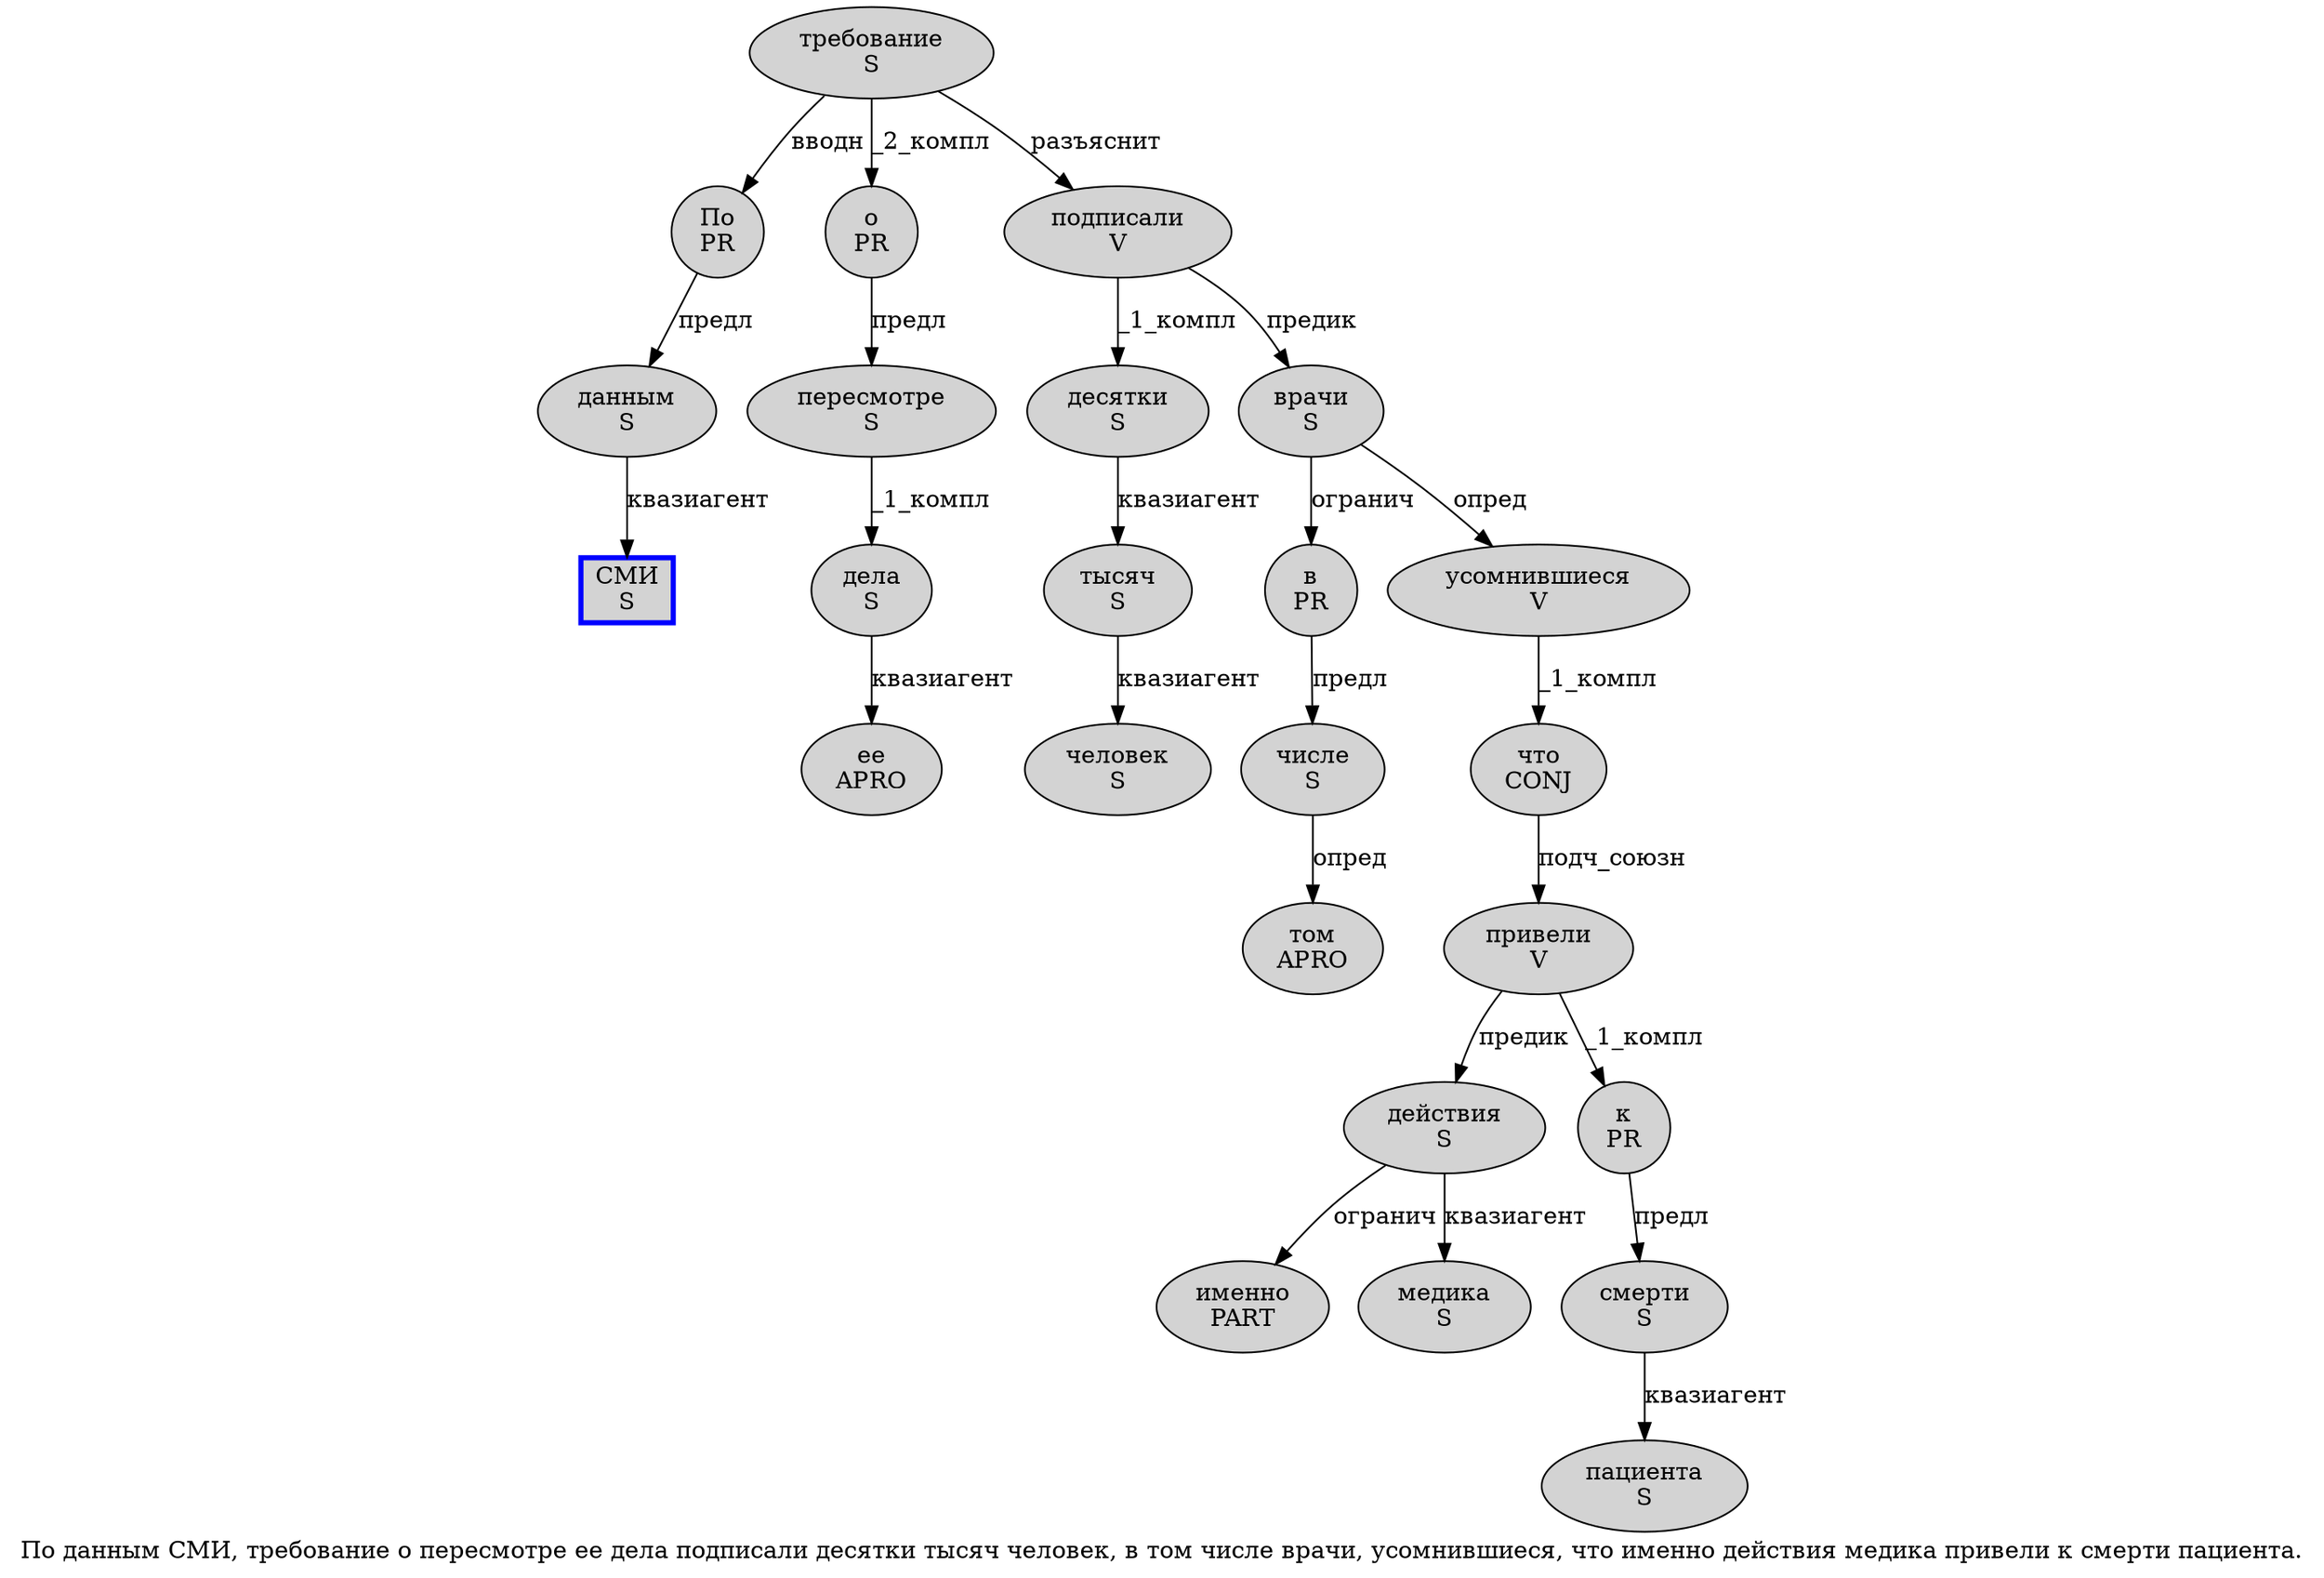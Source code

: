 digraph SENTENCE_1285 {
	graph [label="По данным СМИ, требование о пересмотре ее дела подписали десятки тысяч человек, в том числе врачи, усомнившиеся, что именно действия медика привели к смерти пациента."]
	node [style=filled]
		0 [label="По
PR" color="" fillcolor=lightgray penwidth=1 shape=ellipse]
		1 [label="данным
S" color="" fillcolor=lightgray penwidth=1 shape=ellipse]
		2 [label="СМИ
S" color=blue fillcolor=lightgray penwidth=3 shape=box]
		4 [label="требование
S" color="" fillcolor=lightgray penwidth=1 shape=ellipse]
		5 [label="о
PR" color="" fillcolor=lightgray penwidth=1 shape=ellipse]
		6 [label="пересмотре
S" color="" fillcolor=lightgray penwidth=1 shape=ellipse]
		7 [label="ее
APRO" color="" fillcolor=lightgray penwidth=1 shape=ellipse]
		8 [label="дела
S" color="" fillcolor=lightgray penwidth=1 shape=ellipse]
		9 [label="подписали
V" color="" fillcolor=lightgray penwidth=1 shape=ellipse]
		10 [label="десятки
S" color="" fillcolor=lightgray penwidth=1 shape=ellipse]
		11 [label="тысяч
S" color="" fillcolor=lightgray penwidth=1 shape=ellipse]
		12 [label="человек
S" color="" fillcolor=lightgray penwidth=1 shape=ellipse]
		14 [label="в
PR" color="" fillcolor=lightgray penwidth=1 shape=ellipse]
		15 [label="том
APRO" color="" fillcolor=lightgray penwidth=1 shape=ellipse]
		16 [label="числе
S" color="" fillcolor=lightgray penwidth=1 shape=ellipse]
		17 [label="врачи
S" color="" fillcolor=lightgray penwidth=1 shape=ellipse]
		19 [label="усомнившиеся
V" color="" fillcolor=lightgray penwidth=1 shape=ellipse]
		21 [label="что
CONJ" color="" fillcolor=lightgray penwidth=1 shape=ellipse]
		22 [label="именно
PART" color="" fillcolor=lightgray penwidth=1 shape=ellipse]
		23 [label="действия
S" color="" fillcolor=lightgray penwidth=1 shape=ellipse]
		24 [label="медика
S" color="" fillcolor=lightgray penwidth=1 shape=ellipse]
		25 [label="привели
V" color="" fillcolor=lightgray penwidth=1 shape=ellipse]
		26 [label="к
PR" color="" fillcolor=lightgray penwidth=1 shape=ellipse]
		27 [label="смерти
S" color="" fillcolor=lightgray penwidth=1 shape=ellipse]
		28 [label="пациента
S" color="" fillcolor=lightgray penwidth=1 shape=ellipse]
			19 -> 21 [label="_1_компл"]
			11 -> 12 [label="квазиагент"]
			10 -> 11 [label="квазиагент"]
			9 -> 10 [label="_1_компл"]
			9 -> 17 [label="предик"]
			21 -> 25 [label="подч_союзн"]
			6 -> 8 [label="_1_компл"]
			23 -> 22 [label="огранич"]
			23 -> 24 [label="квазиагент"]
			14 -> 16 [label="предл"]
			8 -> 7 [label="квазиагент"]
			4 -> 0 [label="вводн"]
			4 -> 5 [label="_2_компл"]
			4 -> 9 [label="разъяснит"]
			26 -> 27 [label="предл"]
			0 -> 1 [label="предл"]
			25 -> 23 [label="предик"]
			25 -> 26 [label="_1_компл"]
			5 -> 6 [label="предл"]
			16 -> 15 [label="опред"]
			17 -> 14 [label="огранич"]
			17 -> 19 [label="опред"]
			27 -> 28 [label="квазиагент"]
			1 -> 2 [label="квазиагент"]
}
